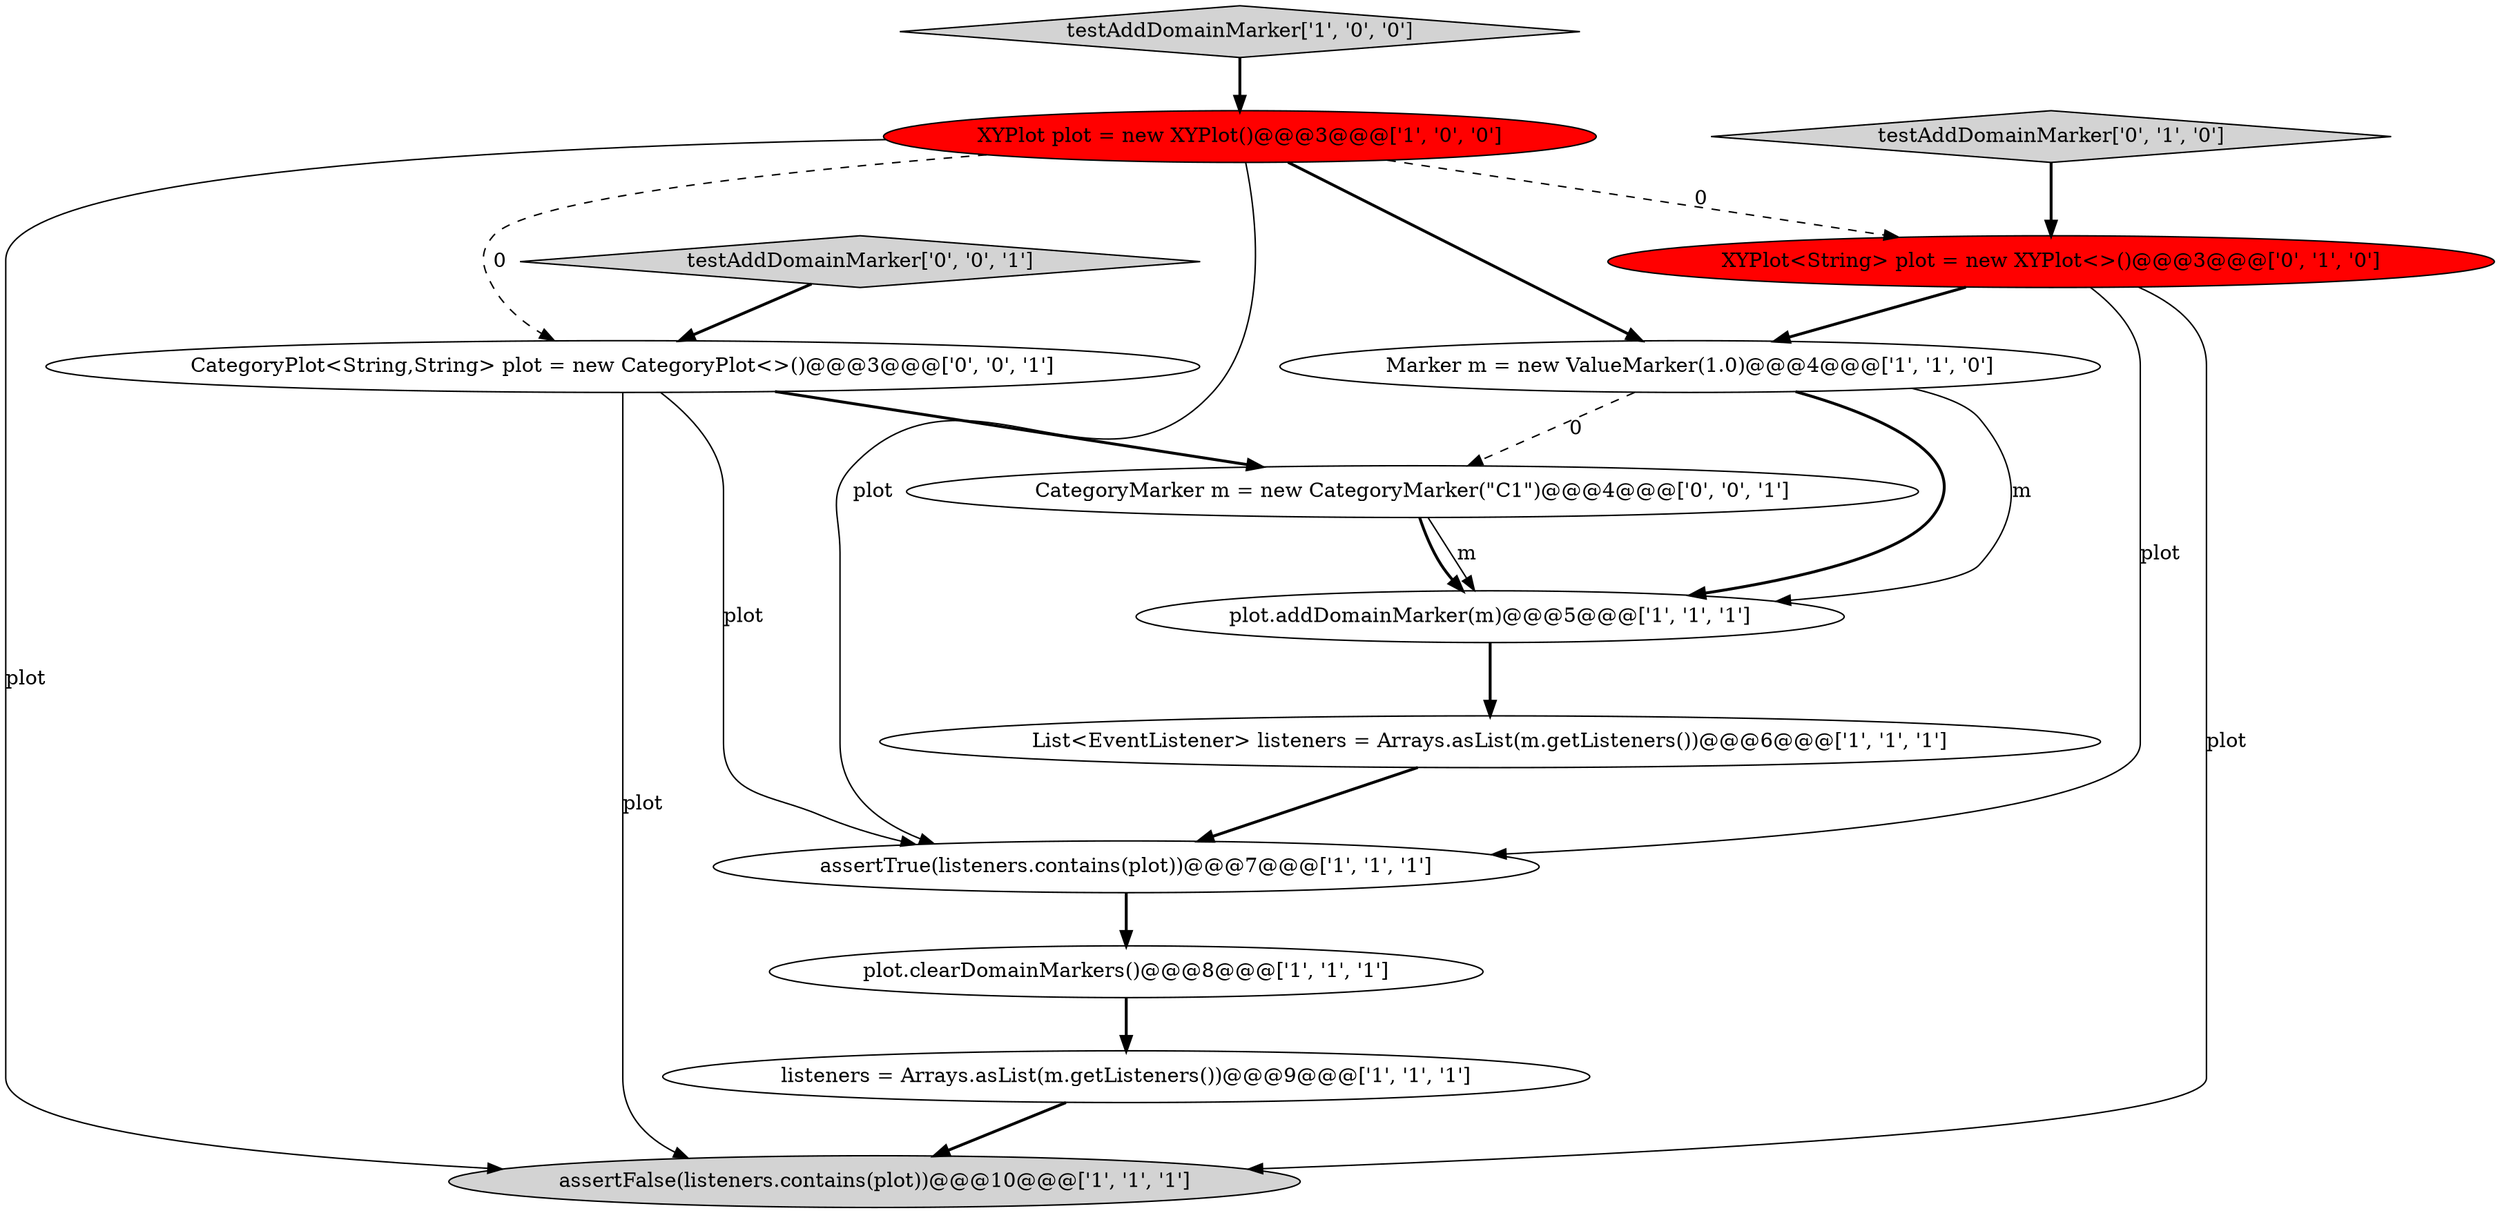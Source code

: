 digraph {
5 [style = filled, label = "assertTrue(listeners.contains(plot))@@@7@@@['1', '1', '1']", fillcolor = white, shape = ellipse image = "AAA0AAABBB1BBB"];
9 [style = filled, label = "XYPlot<String> plot = new XYPlot<>()@@@3@@@['0', '1', '0']", fillcolor = red, shape = ellipse image = "AAA1AAABBB2BBB"];
11 [style = filled, label = "testAddDomainMarker['0', '0', '1']", fillcolor = lightgray, shape = diamond image = "AAA0AAABBB3BBB"];
8 [style = filled, label = "plot.clearDomainMarkers()@@@8@@@['1', '1', '1']", fillcolor = white, shape = ellipse image = "AAA0AAABBB1BBB"];
13 [style = filled, label = "CategoryMarker m = new CategoryMarker(\"C1\")@@@4@@@['0', '0', '1']", fillcolor = white, shape = ellipse image = "AAA0AAABBB3BBB"];
1 [style = filled, label = "assertFalse(listeners.contains(plot))@@@10@@@['1', '1', '1']", fillcolor = lightgray, shape = ellipse image = "AAA0AAABBB1BBB"];
3 [style = filled, label = "XYPlot plot = new XYPlot()@@@3@@@['1', '0', '0']", fillcolor = red, shape = ellipse image = "AAA1AAABBB1BBB"];
7 [style = filled, label = "List<EventListener> listeners = Arrays.asList(m.getListeners())@@@6@@@['1', '1', '1']", fillcolor = white, shape = ellipse image = "AAA0AAABBB1BBB"];
4 [style = filled, label = "listeners = Arrays.asList(m.getListeners())@@@9@@@['1', '1', '1']", fillcolor = white, shape = ellipse image = "AAA0AAABBB1BBB"];
0 [style = filled, label = "Marker m = new ValueMarker(1.0)@@@4@@@['1', '1', '0']", fillcolor = white, shape = ellipse image = "AAA0AAABBB1BBB"];
6 [style = filled, label = "plot.addDomainMarker(m)@@@5@@@['1', '1', '1']", fillcolor = white, shape = ellipse image = "AAA0AAABBB1BBB"];
2 [style = filled, label = "testAddDomainMarker['1', '0', '0']", fillcolor = lightgray, shape = diamond image = "AAA0AAABBB1BBB"];
12 [style = filled, label = "CategoryPlot<String,String> plot = new CategoryPlot<>()@@@3@@@['0', '0', '1']", fillcolor = white, shape = ellipse image = "AAA0AAABBB3BBB"];
10 [style = filled, label = "testAddDomainMarker['0', '1', '0']", fillcolor = lightgray, shape = diamond image = "AAA0AAABBB2BBB"];
0->6 [style = solid, label="m"];
5->8 [style = bold, label=""];
12->1 [style = solid, label="plot"];
9->0 [style = bold, label=""];
9->1 [style = solid, label="plot"];
0->6 [style = bold, label=""];
13->6 [style = solid, label="m"];
2->3 [style = bold, label=""];
11->12 [style = bold, label=""];
12->5 [style = solid, label="plot"];
3->0 [style = bold, label=""];
12->13 [style = bold, label=""];
7->5 [style = bold, label=""];
3->12 [style = dashed, label="0"];
3->9 [style = dashed, label="0"];
0->13 [style = dashed, label="0"];
3->1 [style = solid, label="plot"];
9->5 [style = solid, label="plot"];
3->5 [style = solid, label="plot"];
4->1 [style = bold, label=""];
10->9 [style = bold, label=""];
8->4 [style = bold, label=""];
13->6 [style = bold, label=""];
6->7 [style = bold, label=""];
}
